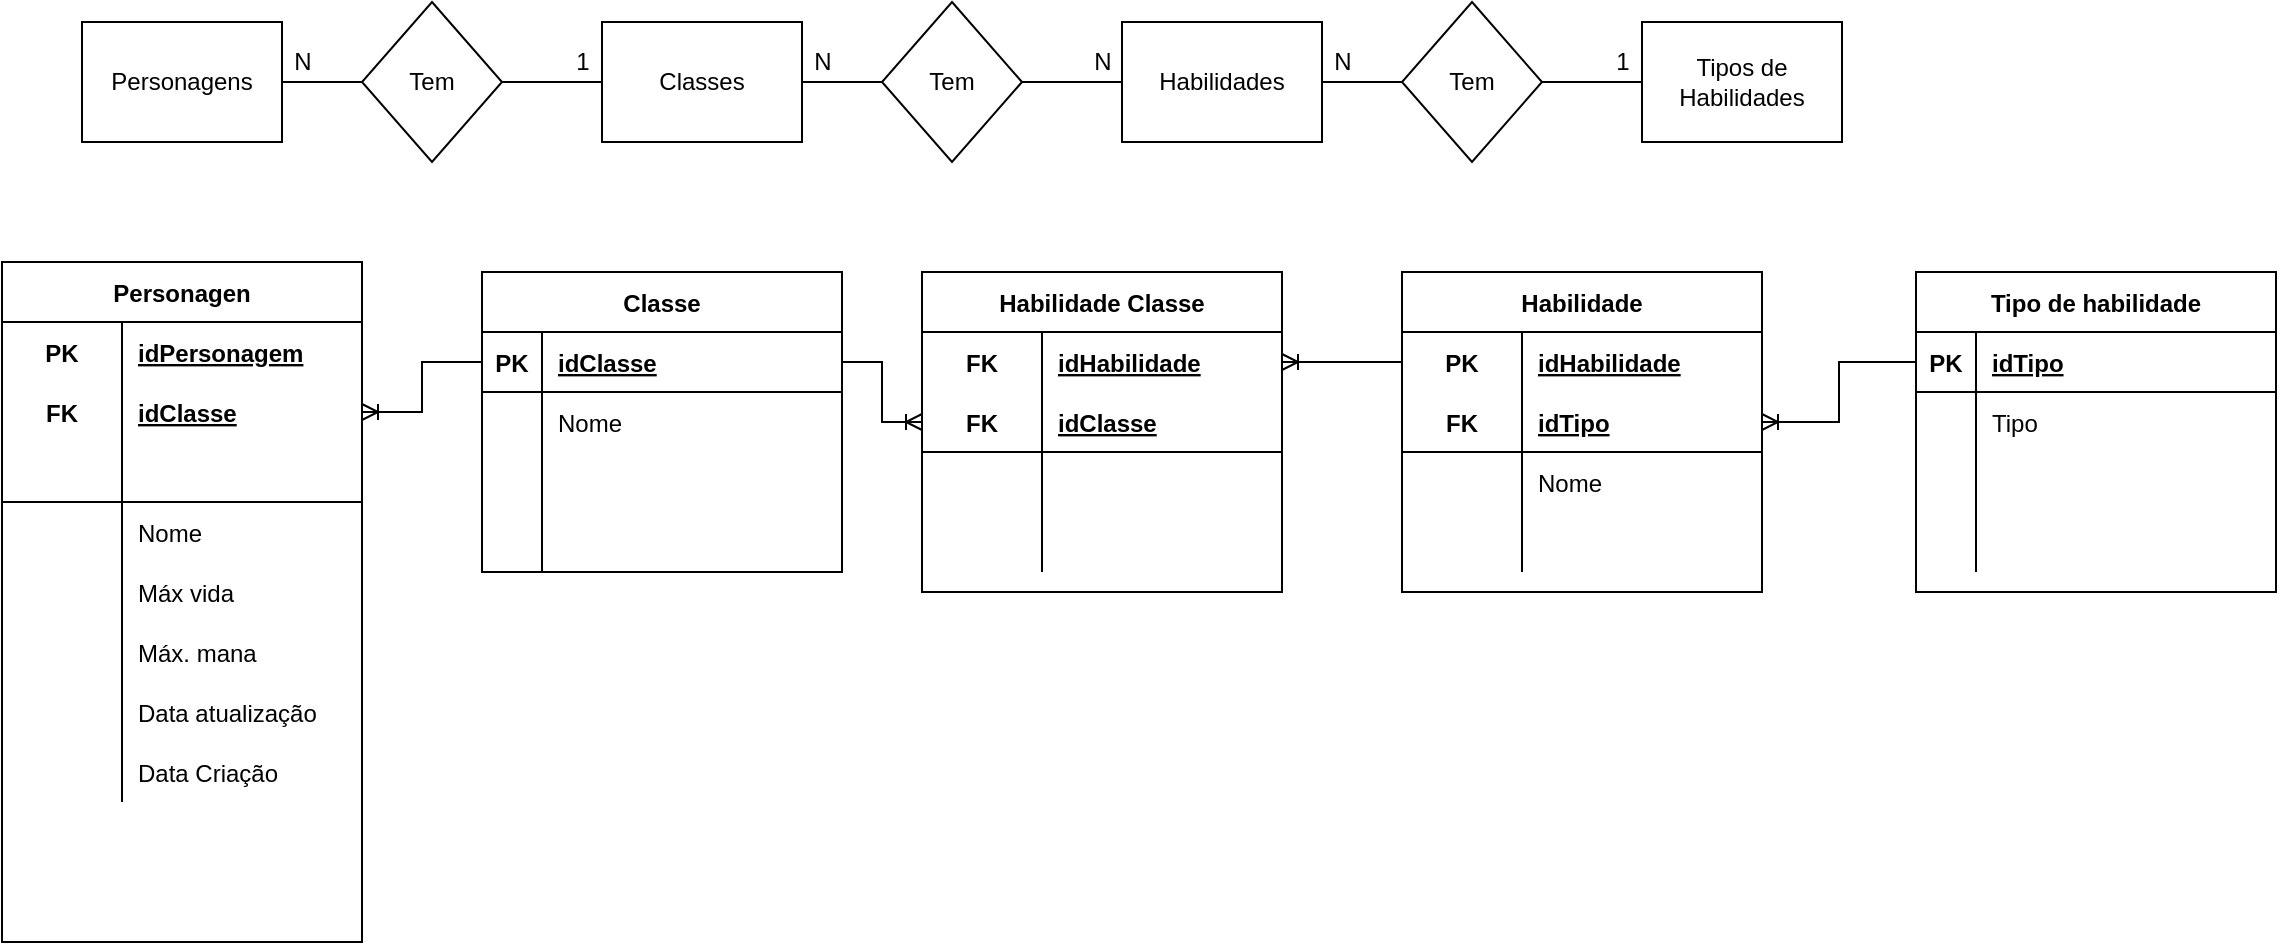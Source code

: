 <mxfile version="14.4.3" type="device"><diagram id="XfKKgOlnYSOc4tYdoUm3" name="Page-1"><mxGraphModel dx="1296" dy="686" grid="1" gridSize="10" guides="1" tooltips="1" connect="1" arrows="1" fold="1" page="1" pageScale="1" pageWidth="827" pageHeight="1169" math="0" shadow="0"><root><mxCell id="0"/><mxCell id="1" parent="0"/><mxCell id="D_S6vCywQts_zd1Cueqy-2" style="edgeStyle=orthogonalEdgeStyle;rounded=0;orthogonalLoop=1;jettySize=auto;html=1;endArrow=none;endFill=0;" parent="1" source="D_S6vCywQts_zd1Cueqy-1" edge="1"><mxGeometry relative="1" as="geometry"><mxPoint x="190" y="70" as="targetPoint"/></mxGeometry></mxCell><mxCell id="D_S6vCywQts_zd1Cueqy-1" value="Personagens" style="whiteSpace=wrap;html=1;" parent="1" vertex="1"><mxGeometry x="50" y="40" width="100" height="60" as="geometry"/></mxCell><mxCell id="D_S6vCywQts_zd1Cueqy-4" style="edgeStyle=orthogonalEdgeStyle;rounded=0;orthogonalLoop=1;jettySize=auto;html=1;endArrow=none;endFill=0;" parent="1" source="D_S6vCywQts_zd1Cueqy-3" edge="1"><mxGeometry relative="1" as="geometry"><mxPoint x="310" y="70" as="targetPoint"/></mxGeometry></mxCell><mxCell id="D_S6vCywQts_zd1Cueqy-3" value="Tem" style="rhombus;whiteSpace=wrap;html=1;" parent="1" vertex="1"><mxGeometry x="190" y="30" width="70" height="80" as="geometry"/></mxCell><mxCell id="jKb-sofCQzS6fVkf8zH7-14" style="edgeStyle=orthogonalEdgeStyle;rounded=0;orthogonalLoop=1;jettySize=auto;html=1;entryX=0;entryY=0.5;entryDx=0;entryDy=0;endArrow=none;endFill=0;" parent="1" source="D_S6vCywQts_zd1Cueqy-5" target="D_S6vCywQts_zd1Cueqy-7" edge="1"><mxGeometry relative="1" as="geometry"/></mxCell><mxCell id="D_S6vCywQts_zd1Cueqy-5" value="Classes" style="whiteSpace=wrap;html=1;" parent="1" vertex="1"><mxGeometry x="310" y="40" width="100" height="60" as="geometry"/></mxCell><mxCell id="jKb-sofCQzS6fVkf8zH7-15" style="edgeStyle=orthogonalEdgeStyle;rounded=0;orthogonalLoop=1;jettySize=auto;html=1;entryX=0;entryY=0.5;entryDx=0;entryDy=0;endArrow=none;endFill=0;" parent="1" source="D_S6vCywQts_zd1Cueqy-7" target="D_S6vCywQts_zd1Cueqy-9" edge="1"><mxGeometry relative="1" as="geometry"/></mxCell><mxCell id="D_S6vCywQts_zd1Cueqy-7" value="Tem" style="rhombus;whiteSpace=wrap;html=1;" parent="1" vertex="1"><mxGeometry x="450" y="30" width="70" height="80" as="geometry"/></mxCell><mxCell id="jKb-sofCQzS6fVkf8zH7-16" style="edgeStyle=orthogonalEdgeStyle;rounded=0;orthogonalLoop=1;jettySize=auto;html=1;entryX=0;entryY=0.5;entryDx=0;entryDy=0;endArrow=none;endFill=0;" parent="1" source="D_S6vCywQts_zd1Cueqy-9" target="D_S6vCywQts_zd1Cueqy-11" edge="1"><mxGeometry relative="1" as="geometry"/></mxCell><mxCell id="D_S6vCywQts_zd1Cueqy-9" value="Habilidades" style="whiteSpace=wrap;html=1;" parent="1" vertex="1"><mxGeometry x="570" y="40" width="100" height="60" as="geometry"/></mxCell><mxCell id="D_S6vCywQts_zd1Cueqy-12" style="edgeStyle=orthogonalEdgeStyle;rounded=0;orthogonalLoop=1;jettySize=auto;html=1;endArrow=none;endFill=0;" parent="1" source="D_S6vCywQts_zd1Cueqy-11" edge="1"><mxGeometry relative="1" as="geometry"><mxPoint x="830" y="70" as="targetPoint"/></mxGeometry></mxCell><mxCell id="D_S6vCywQts_zd1Cueqy-11" value="Tem" style="rhombus;whiteSpace=wrap;html=1;" parent="1" vertex="1"><mxGeometry x="710" y="30" width="70" height="80" as="geometry"/></mxCell><mxCell id="D_S6vCywQts_zd1Cueqy-13" value="Tipos de Habilidades" style="whiteSpace=wrap;html=1;" parent="1" vertex="1"><mxGeometry x="830" y="40" width="100" height="60" as="geometry"/></mxCell><mxCell id="jKb-sofCQzS6fVkf8zH7-67" value="Classe" style="shape=table;startSize=30;container=1;collapsible=1;childLayout=tableLayout;fixedRows=1;rowLines=0;fontStyle=1;align=center;resizeLast=1;" parent="1" vertex="1"><mxGeometry x="250" y="165" width="180" height="150" as="geometry"/></mxCell><mxCell id="jKb-sofCQzS6fVkf8zH7-68" value="" style="shape=partialRectangle;collapsible=0;dropTarget=0;pointerEvents=0;fillColor=none;top=0;left=0;bottom=1;right=0;points=[[0,0.5],[1,0.5]];portConstraint=eastwest;" parent="jKb-sofCQzS6fVkf8zH7-67" vertex="1"><mxGeometry y="30" width="180" height="30" as="geometry"/></mxCell><mxCell id="jKb-sofCQzS6fVkf8zH7-69" value="PK" style="shape=partialRectangle;connectable=0;fillColor=none;top=0;left=0;bottom=0;right=0;fontStyle=1;overflow=hidden;" parent="jKb-sofCQzS6fVkf8zH7-68" vertex="1"><mxGeometry width="30" height="30" as="geometry"/></mxCell><mxCell id="jKb-sofCQzS6fVkf8zH7-70" value="idClasse" style="shape=partialRectangle;connectable=0;fillColor=none;top=0;left=0;bottom=0;right=0;align=left;spacingLeft=6;fontStyle=5;overflow=hidden;" parent="jKb-sofCQzS6fVkf8zH7-68" vertex="1"><mxGeometry x="30" width="150" height="30" as="geometry"/></mxCell><mxCell id="jKb-sofCQzS6fVkf8zH7-71" value="" style="shape=partialRectangle;collapsible=0;dropTarget=0;pointerEvents=0;fillColor=none;top=0;left=0;bottom=0;right=0;points=[[0,0.5],[1,0.5]];portConstraint=eastwest;" parent="jKb-sofCQzS6fVkf8zH7-67" vertex="1"><mxGeometry y="60" width="180" height="30" as="geometry"/></mxCell><mxCell id="jKb-sofCQzS6fVkf8zH7-72" value="" style="shape=partialRectangle;connectable=0;fillColor=none;top=0;left=0;bottom=0;right=0;editable=1;overflow=hidden;" parent="jKb-sofCQzS6fVkf8zH7-71" vertex="1"><mxGeometry width="30" height="30" as="geometry"/></mxCell><mxCell id="jKb-sofCQzS6fVkf8zH7-73" value="Nome" style="shape=partialRectangle;connectable=0;fillColor=none;top=0;left=0;bottom=0;right=0;align=left;spacingLeft=6;overflow=hidden;" parent="jKb-sofCQzS6fVkf8zH7-71" vertex="1"><mxGeometry x="30" width="150" height="30" as="geometry"/></mxCell><mxCell id="jKb-sofCQzS6fVkf8zH7-74" value="" style="shape=partialRectangle;collapsible=0;dropTarget=0;pointerEvents=0;fillColor=none;top=0;left=0;bottom=0;right=0;points=[[0,0.5],[1,0.5]];portConstraint=eastwest;" parent="jKb-sofCQzS6fVkf8zH7-67" vertex="1"><mxGeometry y="90" width="180" height="30" as="geometry"/></mxCell><mxCell id="jKb-sofCQzS6fVkf8zH7-75" value="" style="shape=partialRectangle;connectable=0;fillColor=none;top=0;left=0;bottom=0;right=0;editable=1;overflow=hidden;" parent="jKb-sofCQzS6fVkf8zH7-74" vertex="1"><mxGeometry width="30" height="30" as="geometry"/></mxCell><mxCell id="jKb-sofCQzS6fVkf8zH7-76" value="" style="shape=partialRectangle;connectable=0;fillColor=none;top=0;left=0;bottom=0;right=0;align=left;spacingLeft=6;overflow=hidden;" parent="jKb-sofCQzS6fVkf8zH7-74" vertex="1"><mxGeometry x="30" width="150" height="30" as="geometry"/></mxCell><mxCell id="jKb-sofCQzS6fVkf8zH7-77" value="" style="shape=partialRectangle;collapsible=0;dropTarget=0;pointerEvents=0;fillColor=none;top=0;left=0;bottom=0;right=0;points=[[0,0.5],[1,0.5]];portConstraint=eastwest;" parent="jKb-sofCQzS6fVkf8zH7-67" vertex="1"><mxGeometry y="120" width="180" height="30" as="geometry"/></mxCell><mxCell id="jKb-sofCQzS6fVkf8zH7-78" value="" style="shape=partialRectangle;connectable=0;fillColor=none;top=0;left=0;bottom=0;right=0;editable=1;overflow=hidden;" parent="jKb-sofCQzS6fVkf8zH7-77" vertex="1"><mxGeometry width="30" height="30" as="geometry"/></mxCell><mxCell id="jKb-sofCQzS6fVkf8zH7-79" value="" style="shape=partialRectangle;connectable=0;fillColor=none;top=0;left=0;bottom=0;right=0;align=left;spacingLeft=6;overflow=hidden;" parent="jKb-sofCQzS6fVkf8zH7-77" vertex="1"><mxGeometry x="30" width="150" height="30" as="geometry"/></mxCell><mxCell id="jKb-sofCQzS6fVkf8zH7-81" value="Personagen" style="shape=table;startSize=30;container=1;collapsible=1;childLayout=tableLayout;fixedRows=1;rowLines=0;fontStyle=1;align=center;resizeLast=1;" parent="1" vertex="1"><mxGeometry x="10" y="160" width="180" height="340" as="geometry"/></mxCell><mxCell id="jKb-sofCQzS6fVkf8zH7-82" value="" style="shape=partialRectangle;collapsible=0;dropTarget=0;pointerEvents=0;fillColor=none;top=0;left=0;bottom=0;right=0;points=[[0,0.5],[1,0.5]];portConstraint=eastwest;" parent="jKb-sofCQzS6fVkf8zH7-81" vertex="1"><mxGeometry y="30" width="180" height="30" as="geometry"/></mxCell><mxCell id="jKb-sofCQzS6fVkf8zH7-83" value="PK" style="shape=partialRectangle;connectable=0;fillColor=none;top=0;left=0;bottom=0;right=0;fontStyle=1;overflow=hidden;" parent="jKb-sofCQzS6fVkf8zH7-82" vertex="1"><mxGeometry width="60" height="30" as="geometry"/></mxCell><mxCell id="jKb-sofCQzS6fVkf8zH7-84" value="idPersonagem" style="shape=partialRectangle;connectable=0;fillColor=none;top=0;left=0;bottom=0;right=0;align=left;spacingLeft=6;fontStyle=5;overflow=hidden;" parent="jKb-sofCQzS6fVkf8zH7-82" vertex="1"><mxGeometry x="60" width="120" height="30" as="geometry"/></mxCell><mxCell id="jKb-sofCQzS6fVkf8zH7-143" value="" style="shape=partialRectangle;collapsible=0;dropTarget=0;pointerEvents=0;fillColor=none;top=0;left=0;bottom=0;right=0;points=[[0,0.5],[1,0.5]];portConstraint=eastwest;" parent="jKb-sofCQzS6fVkf8zH7-81" vertex="1"><mxGeometry y="60" width="180" height="30" as="geometry"/></mxCell><mxCell id="jKb-sofCQzS6fVkf8zH7-144" value="FK" style="shape=partialRectangle;connectable=0;fillColor=none;top=0;left=0;bottom=0;right=0;fontStyle=1;overflow=hidden;" parent="jKb-sofCQzS6fVkf8zH7-143" vertex="1"><mxGeometry width="60" height="30" as="geometry"/></mxCell><mxCell id="jKb-sofCQzS6fVkf8zH7-145" value="idClasse" style="shape=partialRectangle;connectable=0;fillColor=none;top=0;left=0;bottom=0;right=0;align=left;spacingLeft=6;fontStyle=5;overflow=hidden;" parent="jKb-sofCQzS6fVkf8zH7-143" vertex="1"><mxGeometry x="60" width="120" height="30" as="geometry"/></mxCell><mxCell id="jKb-sofCQzS6fVkf8zH7-85" value="" style="shape=partialRectangle;collapsible=0;dropTarget=0;pointerEvents=0;fillColor=none;top=0;left=0;bottom=1;right=0;points=[[0,0.5],[1,0.5]];portConstraint=eastwest;" parent="jKb-sofCQzS6fVkf8zH7-81" vertex="1"><mxGeometry y="90" width="180" height="30" as="geometry"/></mxCell><mxCell id="jKb-sofCQzS6fVkf8zH7-86" value="" style="shape=partialRectangle;connectable=0;fillColor=none;top=0;left=0;bottom=0;right=0;fontStyle=1;overflow=hidden;" parent="jKb-sofCQzS6fVkf8zH7-85" vertex="1"><mxGeometry width="60" height="30" as="geometry"/></mxCell><mxCell id="jKb-sofCQzS6fVkf8zH7-87" value="" style="shape=partialRectangle;connectable=0;fillColor=none;top=0;left=0;bottom=0;right=0;align=left;spacingLeft=6;fontStyle=5;overflow=hidden;" parent="jKb-sofCQzS6fVkf8zH7-85" vertex="1"><mxGeometry x="60" width="120" height="30" as="geometry"/></mxCell><mxCell id="jKb-sofCQzS6fVkf8zH7-88" value="" style="shape=partialRectangle;collapsible=0;dropTarget=0;pointerEvents=0;fillColor=none;top=0;left=0;bottom=0;right=0;points=[[0,0.5],[1,0.5]];portConstraint=eastwest;" parent="jKb-sofCQzS6fVkf8zH7-81" vertex="1"><mxGeometry y="120" width="180" height="30" as="geometry"/></mxCell><mxCell id="jKb-sofCQzS6fVkf8zH7-89" value="" style="shape=partialRectangle;connectable=0;fillColor=none;top=0;left=0;bottom=0;right=0;editable=1;overflow=hidden;" parent="jKb-sofCQzS6fVkf8zH7-88" vertex="1"><mxGeometry width="60" height="30" as="geometry"/></mxCell><mxCell id="jKb-sofCQzS6fVkf8zH7-90" value="Nome" style="shape=partialRectangle;connectable=0;fillColor=none;top=0;left=0;bottom=0;right=0;align=left;spacingLeft=6;overflow=hidden;" parent="jKb-sofCQzS6fVkf8zH7-88" vertex="1"><mxGeometry x="60" width="120" height="30" as="geometry"/></mxCell><mxCell id="jKb-sofCQzS6fVkf8zH7-91" value="" style="shape=partialRectangle;collapsible=0;dropTarget=0;pointerEvents=0;fillColor=none;top=0;left=0;bottom=0;right=0;points=[[0,0.5],[1,0.5]];portConstraint=eastwest;" parent="jKb-sofCQzS6fVkf8zH7-81" vertex="1"><mxGeometry y="150" width="180" height="30" as="geometry"/></mxCell><mxCell id="jKb-sofCQzS6fVkf8zH7-92" value="" style="shape=partialRectangle;connectable=0;fillColor=none;top=0;left=0;bottom=0;right=0;editable=1;overflow=hidden;" parent="jKb-sofCQzS6fVkf8zH7-91" vertex="1"><mxGeometry width="60" height="30" as="geometry"/></mxCell><mxCell id="jKb-sofCQzS6fVkf8zH7-93" value="Máx vida" style="shape=partialRectangle;connectable=0;fillColor=none;top=0;left=0;bottom=0;right=0;align=left;spacingLeft=6;overflow=hidden;" parent="jKb-sofCQzS6fVkf8zH7-91" vertex="1"><mxGeometry x="60" width="120" height="30" as="geometry"/></mxCell><mxCell id="jKb-sofCQzS6fVkf8zH7-94" value="" style="shape=partialRectangle;collapsible=0;dropTarget=0;pointerEvents=0;fillColor=none;top=0;left=0;bottom=0;right=0;points=[[0,0.5],[1,0.5]];portConstraint=eastwest;" parent="jKb-sofCQzS6fVkf8zH7-81" vertex="1"><mxGeometry y="180" width="180" height="30" as="geometry"/></mxCell><mxCell id="jKb-sofCQzS6fVkf8zH7-95" value="" style="shape=partialRectangle;connectable=0;fillColor=none;top=0;left=0;bottom=0;right=0;editable=1;overflow=hidden;" parent="jKb-sofCQzS6fVkf8zH7-94" vertex="1"><mxGeometry width="60" height="30" as="geometry"/></mxCell><mxCell id="jKb-sofCQzS6fVkf8zH7-96" value="Máx. mana" style="shape=partialRectangle;connectable=0;fillColor=none;top=0;left=0;bottom=0;right=0;align=left;spacingLeft=6;overflow=hidden;" parent="jKb-sofCQzS6fVkf8zH7-94" vertex="1"><mxGeometry x="60" width="120" height="30" as="geometry"/></mxCell><mxCell id="jKb-sofCQzS6fVkf8zH7-113" value="" style="shape=partialRectangle;collapsible=0;dropTarget=0;pointerEvents=0;fillColor=none;top=0;left=0;bottom=0;right=0;points=[[0,0.5],[1,0.5]];portConstraint=eastwest;" parent="jKb-sofCQzS6fVkf8zH7-81" vertex="1"><mxGeometry y="210" width="180" height="30" as="geometry"/></mxCell><mxCell id="jKb-sofCQzS6fVkf8zH7-114" value="" style="shape=partialRectangle;connectable=0;fillColor=none;top=0;left=0;bottom=0;right=0;editable=1;overflow=hidden;" parent="jKb-sofCQzS6fVkf8zH7-113" vertex="1"><mxGeometry width="60" height="30" as="geometry"/></mxCell><mxCell id="jKb-sofCQzS6fVkf8zH7-115" value="Data atualização" style="shape=partialRectangle;connectable=0;fillColor=none;top=0;left=0;bottom=0;right=0;align=left;spacingLeft=6;overflow=hidden;" parent="jKb-sofCQzS6fVkf8zH7-113" vertex="1"><mxGeometry x="60" width="120" height="30" as="geometry"/></mxCell><mxCell id="jKb-sofCQzS6fVkf8zH7-116" value="" style="shape=partialRectangle;collapsible=0;dropTarget=0;pointerEvents=0;fillColor=none;top=0;left=0;bottom=0;right=0;points=[[0,0.5],[1,0.5]];portConstraint=eastwest;" parent="jKb-sofCQzS6fVkf8zH7-81" vertex="1"><mxGeometry y="240" width="180" height="30" as="geometry"/></mxCell><mxCell id="jKb-sofCQzS6fVkf8zH7-117" value="" style="shape=partialRectangle;connectable=0;fillColor=none;top=0;left=0;bottom=0;right=0;editable=1;overflow=hidden;" parent="jKb-sofCQzS6fVkf8zH7-116" vertex="1"><mxGeometry width="60" height="30" as="geometry"/></mxCell><mxCell id="jKb-sofCQzS6fVkf8zH7-118" value="Data Criação" style="shape=partialRectangle;connectable=0;fillColor=none;top=0;left=0;bottom=0;right=0;align=left;spacingLeft=6;overflow=hidden;" parent="jKb-sofCQzS6fVkf8zH7-116" vertex="1"><mxGeometry x="60" width="120" height="30" as="geometry"/></mxCell><mxCell id="jKb-sofCQzS6fVkf8zH7-146" value="Habilidade" style="shape=table;startSize=30;container=1;collapsible=1;childLayout=tableLayout;fixedRows=1;rowLines=0;fontStyle=1;align=center;resizeLast=1;" parent="1" vertex="1"><mxGeometry x="710" y="165" width="180" height="160" as="geometry"/></mxCell><mxCell id="jKb-sofCQzS6fVkf8zH7-147" value="" style="shape=partialRectangle;collapsible=0;dropTarget=0;pointerEvents=0;fillColor=none;top=0;left=0;bottom=0;right=0;points=[[0,0.5],[1,0.5]];portConstraint=eastwest;" parent="jKb-sofCQzS6fVkf8zH7-146" vertex="1"><mxGeometry y="30" width="180" height="30" as="geometry"/></mxCell><mxCell id="jKb-sofCQzS6fVkf8zH7-148" value="PK" style="shape=partialRectangle;connectable=0;fillColor=none;top=0;left=0;bottom=0;right=0;fontStyle=1;overflow=hidden;" parent="jKb-sofCQzS6fVkf8zH7-147" vertex="1"><mxGeometry width="60" height="30" as="geometry"/></mxCell><mxCell id="jKb-sofCQzS6fVkf8zH7-149" value="idHabilidade" style="shape=partialRectangle;connectable=0;fillColor=none;top=0;left=0;bottom=0;right=0;align=left;spacingLeft=6;fontStyle=5;overflow=hidden;" parent="jKb-sofCQzS6fVkf8zH7-147" vertex="1"><mxGeometry x="60" width="120" height="30" as="geometry"/></mxCell><mxCell id="jKb-sofCQzS6fVkf8zH7-150" value="" style="shape=partialRectangle;collapsible=0;dropTarget=0;pointerEvents=0;fillColor=none;top=0;left=0;bottom=1;right=0;points=[[0,0.5],[1,0.5]];portConstraint=eastwest;" parent="jKb-sofCQzS6fVkf8zH7-146" vertex="1"><mxGeometry y="60" width="180" height="30" as="geometry"/></mxCell><mxCell id="jKb-sofCQzS6fVkf8zH7-151" value="FK" style="shape=partialRectangle;connectable=0;fillColor=none;top=0;left=0;bottom=0;right=0;fontStyle=1;overflow=hidden;" parent="jKb-sofCQzS6fVkf8zH7-150" vertex="1"><mxGeometry width="60" height="30" as="geometry"/></mxCell><mxCell id="jKb-sofCQzS6fVkf8zH7-152" value="idTipo" style="shape=partialRectangle;connectable=0;fillColor=none;top=0;left=0;bottom=0;right=0;align=left;spacingLeft=6;fontStyle=5;overflow=hidden;" parent="jKb-sofCQzS6fVkf8zH7-150" vertex="1"><mxGeometry x="60" width="120" height="30" as="geometry"/></mxCell><mxCell id="jKb-sofCQzS6fVkf8zH7-153" value="" style="shape=partialRectangle;collapsible=0;dropTarget=0;pointerEvents=0;fillColor=none;top=0;left=0;bottom=0;right=0;points=[[0,0.5],[1,0.5]];portConstraint=eastwest;" parent="jKb-sofCQzS6fVkf8zH7-146" vertex="1"><mxGeometry y="90" width="180" height="30" as="geometry"/></mxCell><mxCell id="jKb-sofCQzS6fVkf8zH7-154" value="" style="shape=partialRectangle;connectable=0;fillColor=none;top=0;left=0;bottom=0;right=0;editable=1;overflow=hidden;" parent="jKb-sofCQzS6fVkf8zH7-153" vertex="1"><mxGeometry width="60" height="30" as="geometry"/></mxCell><mxCell id="jKb-sofCQzS6fVkf8zH7-155" value="Nome" style="shape=partialRectangle;connectable=0;fillColor=none;top=0;left=0;bottom=0;right=0;align=left;spacingLeft=6;overflow=hidden;" parent="jKb-sofCQzS6fVkf8zH7-153" vertex="1"><mxGeometry x="60" width="120" height="30" as="geometry"/></mxCell><mxCell id="jKb-sofCQzS6fVkf8zH7-156" value="" style="shape=partialRectangle;collapsible=0;dropTarget=0;pointerEvents=0;fillColor=none;top=0;left=0;bottom=0;right=0;points=[[0,0.5],[1,0.5]];portConstraint=eastwest;" parent="jKb-sofCQzS6fVkf8zH7-146" vertex="1"><mxGeometry y="120" width="180" height="30" as="geometry"/></mxCell><mxCell id="jKb-sofCQzS6fVkf8zH7-157" value="" style="shape=partialRectangle;connectable=0;fillColor=none;top=0;left=0;bottom=0;right=0;editable=1;overflow=hidden;" parent="jKb-sofCQzS6fVkf8zH7-156" vertex="1"><mxGeometry width="60" height="30" as="geometry"/></mxCell><mxCell id="jKb-sofCQzS6fVkf8zH7-158" value="" style="shape=partialRectangle;connectable=0;fillColor=none;top=0;left=0;bottom=0;right=0;align=left;spacingLeft=6;overflow=hidden;" parent="jKb-sofCQzS6fVkf8zH7-156" vertex="1"><mxGeometry x="60" width="120" height="30" as="geometry"/></mxCell><mxCell id="jKb-sofCQzS6fVkf8zH7-160" value="Tipo de habilidade" style="shape=table;startSize=30;container=1;collapsible=1;childLayout=tableLayout;fixedRows=1;rowLines=0;fontStyle=1;align=center;resizeLast=1;" parent="1" vertex="1"><mxGeometry x="967" y="165" width="180" height="160" as="geometry"/></mxCell><mxCell id="jKb-sofCQzS6fVkf8zH7-161" value="" style="shape=partialRectangle;collapsible=0;dropTarget=0;pointerEvents=0;fillColor=none;top=0;left=0;bottom=1;right=0;points=[[0,0.5],[1,0.5]];portConstraint=eastwest;" parent="jKb-sofCQzS6fVkf8zH7-160" vertex="1"><mxGeometry y="30" width="180" height="30" as="geometry"/></mxCell><mxCell id="jKb-sofCQzS6fVkf8zH7-162" value="PK" style="shape=partialRectangle;connectable=0;fillColor=none;top=0;left=0;bottom=0;right=0;fontStyle=1;overflow=hidden;" parent="jKb-sofCQzS6fVkf8zH7-161" vertex="1"><mxGeometry width="30" height="30" as="geometry"/></mxCell><mxCell id="jKb-sofCQzS6fVkf8zH7-163" value="idTipo" style="shape=partialRectangle;connectable=0;fillColor=none;top=0;left=0;bottom=0;right=0;align=left;spacingLeft=6;fontStyle=5;overflow=hidden;" parent="jKb-sofCQzS6fVkf8zH7-161" vertex="1"><mxGeometry x="30" width="150" height="30" as="geometry"/></mxCell><mxCell id="jKb-sofCQzS6fVkf8zH7-164" value="" style="shape=partialRectangle;collapsible=0;dropTarget=0;pointerEvents=0;fillColor=none;top=0;left=0;bottom=0;right=0;points=[[0,0.5],[1,0.5]];portConstraint=eastwest;" parent="jKb-sofCQzS6fVkf8zH7-160" vertex="1"><mxGeometry y="60" width="180" height="30" as="geometry"/></mxCell><mxCell id="jKb-sofCQzS6fVkf8zH7-165" value="" style="shape=partialRectangle;connectable=0;fillColor=none;top=0;left=0;bottom=0;right=0;editable=1;overflow=hidden;" parent="jKb-sofCQzS6fVkf8zH7-164" vertex="1"><mxGeometry width="30" height="30" as="geometry"/></mxCell><mxCell id="jKb-sofCQzS6fVkf8zH7-166" value="Tipo" style="shape=partialRectangle;connectable=0;fillColor=none;top=0;left=0;bottom=0;right=0;align=left;spacingLeft=6;overflow=hidden;" parent="jKb-sofCQzS6fVkf8zH7-164" vertex="1"><mxGeometry x="30" width="150" height="30" as="geometry"/></mxCell><mxCell id="jKb-sofCQzS6fVkf8zH7-167" value="" style="shape=partialRectangle;collapsible=0;dropTarget=0;pointerEvents=0;fillColor=none;top=0;left=0;bottom=0;right=0;points=[[0,0.5],[1,0.5]];portConstraint=eastwest;" parent="jKb-sofCQzS6fVkf8zH7-160" vertex="1"><mxGeometry y="90" width="180" height="30" as="geometry"/></mxCell><mxCell id="jKb-sofCQzS6fVkf8zH7-168" value="" style="shape=partialRectangle;connectable=0;fillColor=none;top=0;left=0;bottom=0;right=0;editable=1;overflow=hidden;" parent="jKb-sofCQzS6fVkf8zH7-167" vertex="1"><mxGeometry width="30" height="30" as="geometry"/></mxCell><mxCell id="jKb-sofCQzS6fVkf8zH7-169" value="" style="shape=partialRectangle;connectable=0;fillColor=none;top=0;left=0;bottom=0;right=0;align=left;spacingLeft=6;overflow=hidden;" parent="jKb-sofCQzS6fVkf8zH7-167" vertex="1"><mxGeometry x="30" width="150" height="30" as="geometry"/></mxCell><mxCell id="jKb-sofCQzS6fVkf8zH7-170" value="" style="shape=partialRectangle;collapsible=0;dropTarget=0;pointerEvents=0;fillColor=none;top=0;left=0;bottom=0;right=0;points=[[0,0.5],[1,0.5]];portConstraint=eastwest;" parent="jKb-sofCQzS6fVkf8zH7-160" vertex="1"><mxGeometry y="120" width="180" height="30" as="geometry"/></mxCell><mxCell id="jKb-sofCQzS6fVkf8zH7-171" value="" style="shape=partialRectangle;connectable=0;fillColor=none;top=0;left=0;bottom=0;right=0;editable=1;overflow=hidden;" parent="jKb-sofCQzS6fVkf8zH7-170" vertex="1"><mxGeometry width="30" height="30" as="geometry"/></mxCell><mxCell id="jKb-sofCQzS6fVkf8zH7-172" value="" style="shape=partialRectangle;connectable=0;fillColor=none;top=0;left=0;bottom=0;right=0;align=left;spacingLeft=6;overflow=hidden;" parent="jKb-sofCQzS6fVkf8zH7-170" vertex="1"><mxGeometry x="30" width="150" height="30" as="geometry"/></mxCell><mxCell id="DEfdhl7_yvh4PEQzbX6g-1" value="1" style="text;html=1;align=center;verticalAlign=middle;resizable=0;points=[];autosize=1;" vertex="1" parent="1"><mxGeometry x="290" y="50" width="20" height="20" as="geometry"/></mxCell><mxCell id="DEfdhl7_yvh4PEQzbX6g-2" value="N" style="text;html=1;align=center;verticalAlign=middle;resizable=0;points=[];autosize=1;" vertex="1" parent="1"><mxGeometry x="150" y="50" width="20" height="20" as="geometry"/></mxCell><mxCell id="DEfdhl7_yvh4PEQzbX6g-3" value="N" style="text;html=1;align=center;verticalAlign=middle;resizable=0;points=[];autosize=1;" vertex="1" parent="1"><mxGeometry x="410" y="50" width="20" height="20" as="geometry"/></mxCell><mxCell id="DEfdhl7_yvh4PEQzbX6g-4" value="N" style="text;html=1;align=center;verticalAlign=middle;resizable=0;points=[];autosize=1;" vertex="1" parent="1"><mxGeometry x="550" y="50" width="20" height="20" as="geometry"/></mxCell><mxCell id="DEfdhl7_yvh4PEQzbX6g-5" value="&lt;div&gt;1&lt;/div&gt;" style="text;html=1;align=center;verticalAlign=middle;resizable=0;points=[];autosize=1;" vertex="1" parent="1"><mxGeometry x="810" y="50" width="20" height="20" as="geometry"/></mxCell><mxCell id="DEfdhl7_yvh4PEQzbX6g-6" value="N" style="text;html=1;align=center;verticalAlign=middle;resizable=0;points=[];autosize=1;" vertex="1" parent="1"><mxGeometry x="670" y="50" width="20" height="20" as="geometry"/></mxCell><mxCell id="DEfdhl7_yvh4PEQzbX6g-23" value="Habilidade Classe" style="shape=table;startSize=30;container=1;collapsible=1;childLayout=tableLayout;fixedRows=1;rowLines=0;fontStyle=1;align=center;resizeLast=1;" vertex="1" parent="1"><mxGeometry x="470" y="165" width="180" height="160" as="geometry"/></mxCell><mxCell id="DEfdhl7_yvh4PEQzbX6g-24" value="" style="shape=partialRectangle;collapsible=0;dropTarget=0;pointerEvents=0;fillColor=none;top=0;left=0;bottom=0;right=0;points=[[0,0.5],[1,0.5]];portConstraint=eastwest;" vertex="1" parent="DEfdhl7_yvh4PEQzbX6g-23"><mxGeometry y="30" width="180" height="30" as="geometry"/></mxCell><mxCell id="DEfdhl7_yvh4PEQzbX6g-25" value="FK" style="shape=partialRectangle;connectable=0;fillColor=none;top=0;left=0;bottom=0;right=0;fontStyle=1;overflow=hidden;" vertex="1" parent="DEfdhl7_yvh4PEQzbX6g-24"><mxGeometry width="60" height="30" as="geometry"/></mxCell><mxCell id="DEfdhl7_yvh4PEQzbX6g-26" value="idHabilidade" style="shape=partialRectangle;connectable=0;fillColor=none;top=0;left=0;bottom=0;right=0;align=left;spacingLeft=6;fontStyle=5;overflow=hidden;" vertex="1" parent="DEfdhl7_yvh4PEQzbX6g-24"><mxGeometry x="60" width="120" height="30" as="geometry"/></mxCell><mxCell id="DEfdhl7_yvh4PEQzbX6g-27" value="" style="shape=partialRectangle;collapsible=0;dropTarget=0;pointerEvents=0;fillColor=none;top=0;left=0;bottom=1;right=0;points=[[0,0.5],[1,0.5]];portConstraint=eastwest;" vertex="1" parent="DEfdhl7_yvh4PEQzbX6g-23"><mxGeometry y="60" width="180" height="30" as="geometry"/></mxCell><mxCell id="DEfdhl7_yvh4PEQzbX6g-28" value="FK" style="shape=partialRectangle;connectable=0;fillColor=none;top=0;left=0;bottom=0;right=0;fontStyle=1;overflow=hidden;" vertex="1" parent="DEfdhl7_yvh4PEQzbX6g-27"><mxGeometry width="60" height="30" as="geometry"/></mxCell><mxCell id="DEfdhl7_yvh4PEQzbX6g-29" value="idClasse" style="shape=partialRectangle;connectable=0;fillColor=none;top=0;left=0;bottom=0;right=0;align=left;spacingLeft=6;fontStyle=5;overflow=hidden;" vertex="1" parent="DEfdhl7_yvh4PEQzbX6g-27"><mxGeometry x="60" width="120" height="30" as="geometry"/></mxCell><mxCell id="DEfdhl7_yvh4PEQzbX6g-30" value="" style="shape=partialRectangle;collapsible=0;dropTarget=0;pointerEvents=0;fillColor=none;top=0;left=0;bottom=0;right=0;points=[[0,0.5],[1,0.5]];portConstraint=eastwest;" vertex="1" parent="DEfdhl7_yvh4PEQzbX6g-23"><mxGeometry y="90" width="180" height="30" as="geometry"/></mxCell><mxCell id="DEfdhl7_yvh4PEQzbX6g-31" value="" style="shape=partialRectangle;connectable=0;fillColor=none;top=0;left=0;bottom=0;right=0;editable=1;overflow=hidden;" vertex="1" parent="DEfdhl7_yvh4PEQzbX6g-30"><mxGeometry width="60" height="30" as="geometry"/></mxCell><mxCell id="DEfdhl7_yvh4PEQzbX6g-32" value="" style="shape=partialRectangle;connectable=0;fillColor=none;top=0;left=0;bottom=0;right=0;align=left;spacingLeft=6;overflow=hidden;" vertex="1" parent="DEfdhl7_yvh4PEQzbX6g-30"><mxGeometry x="60" width="120" height="30" as="geometry"/></mxCell><mxCell id="DEfdhl7_yvh4PEQzbX6g-33" value="" style="shape=partialRectangle;collapsible=0;dropTarget=0;pointerEvents=0;fillColor=none;top=0;left=0;bottom=0;right=0;points=[[0,0.5],[1,0.5]];portConstraint=eastwest;" vertex="1" parent="DEfdhl7_yvh4PEQzbX6g-23"><mxGeometry y="120" width="180" height="30" as="geometry"/></mxCell><mxCell id="DEfdhl7_yvh4PEQzbX6g-34" value="" style="shape=partialRectangle;connectable=0;fillColor=none;top=0;left=0;bottom=0;right=0;editable=1;overflow=hidden;" vertex="1" parent="DEfdhl7_yvh4PEQzbX6g-33"><mxGeometry width="60" height="30" as="geometry"/></mxCell><mxCell id="DEfdhl7_yvh4PEQzbX6g-35" value="" style="shape=partialRectangle;connectable=0;fillColor=none;top=0;left=0;bottom=0;right=0;align=left;spacingLeft=6;overflow=hidden;" vertex="1" parent="DEfdhl7_yvh4PEQzbX6g-33"><mxGeometry x="60" width="120" height="30" as="geometry"/></mxCell><mxCell id="DEfdhl7_yvh4PEQzbX6g-39" style="edgeStyle=orthogonalEdgeStyle;rounded=0;orthogonalLoop=1;jettySize=auto;html=1;entryX=1;entryY=0.5;entryDx=0;entryDy=0;endArrow=ERoneToMany;endFill=0;" edge="1" parent="1" source="jKb-sofCQzS6fVkf8zH7-161" target="jKb-sofCQzS6fVkf8zH7-150"><mxGeometry relative="1" as="geometry"/></mxCell><mxCell id="DEfdhl7_yvh4PEQzbX6g-41" style="edgeStyle=orthogonalEdgeStyle;rounded=0;orthogonalLoop=1;jettySize=auto;html=1;entryX=1;entryY=0.5;entryDx=0;entryDy=0;endArrow=ERoneToMany;endFill=0;" edge="1" parent="1" source="jKb-sofCQzS6fVkf8zH7-68" target="jKb-sofCQzS6fVkf8zH7-143"><mxGeometry relative="1" as="geometry"/></mxCell><mxCell id="DEfdhl7_yvh4PEQzbX6g-45" style="edgeStyle=orthogonalEdgeStyle;rounded=0;orthogonalLoop=1;jettySize=auto;html=1;endArrow=ERoneToMany;endFill=0;" edge="1" parent="1" source="jKb-sofCQzS6fVkf8zH7-68" target="DEfdhl7_yvh4PEQzbX6g-27"><mxGeometry relative="1" as="geometry"/></mxCell><mxCell id="DEfdhl7_yvh4PEQzbX6g-47" style="edgeStyle=orthogonalEdgeStyle;rounded=0;orthogonalLoop=1;jettySize=auto;html=1;entryX=1;entryY=0.5;entryDx=0;entryDy=0;endArrow=ERoneToMany;endFill=0;" edge="1" parent="1" source="jKb-sofCQzS6fVkf8zH7-147" target="DEfdhl7_yvh4PEQzbX6g-24"><mxGeometry relative="1" as="geometry"/></mxCell></root></mxGraphModel></diagram></mxfile>